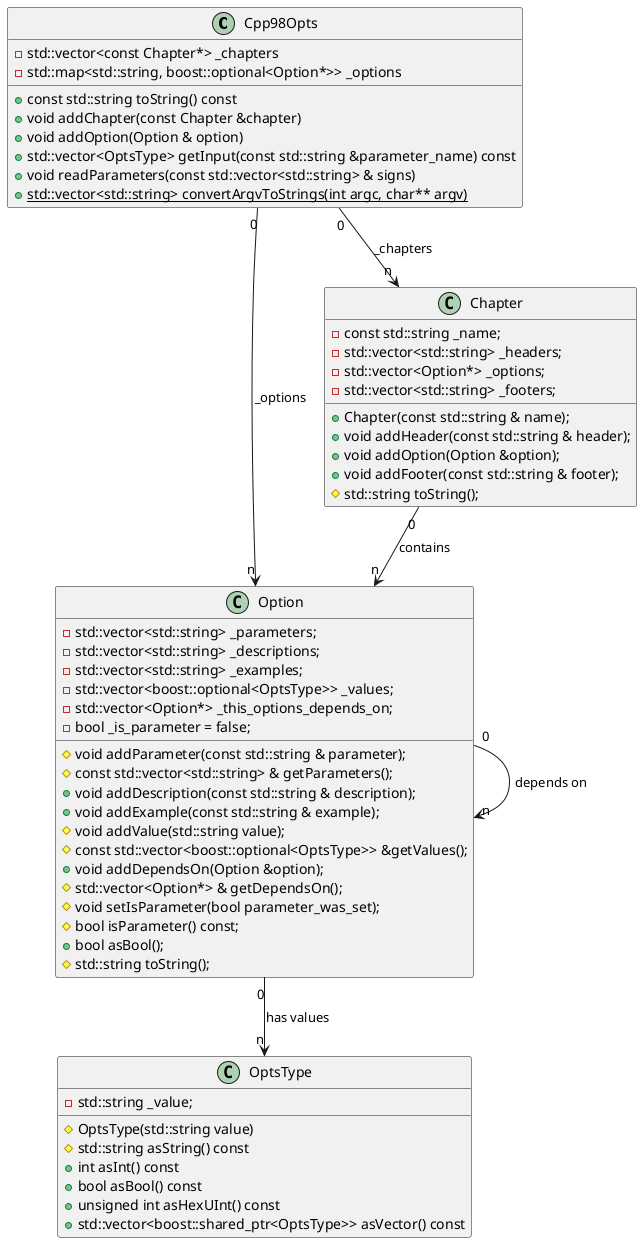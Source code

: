 @startuml
'https://plantuml.com/class-diagram


class Cpp98Opts {

    -std::vector<const Chapter*> _chapters
    -std::map<std::string, boost::optional<Option*>> _options

    +const std::string toString() const
    +void addChapter(const Chapter &chapter)
    +void addOption(Option & option)
    +std::vector<OptsType> getInput(const std::string &parameter_name) const
    +void readParameters(const std::vector<std::string> & signs)
    {static} +std::vector<std::string> convertArgvToStrings(int argc, char** argv)
}

class Option {

    -std::vector<std::string> _parameters;
    -std::vector<std::string> _descriptions;
    -std::vector<std::string> _examples;
    -std::vector<boost::optional<OptsType>> _values;
    -std::vector<Option*> _this_options_depends_on;
    -bool _is_parameter = false;

    #void addParameter(const std::string & parameter);
    #const std::vector<std::string> & getParameters();
    +void addDescription(const std::string & description);
    +void addExample(const std::string & example);
    #void addValue(std::string value);
    #const std::vector<boost::optional<OptsType>> &getValues();
    +void addDependsOn(Option &option);
    #std::vector<Option*> & getDependsOn();
    #void setIsParameter(bool parameter_was_set);
    #bool isParameter() const;
    +bool asBool();
    #std::string toString();
}

class Chapter {

    -const std::string _name;
    -std::vector<std::string> _headers;
    -std::vector<Option*> _options;
    -std::vector<std::string> _footers;

    +Chapter(const std::string & name);
    +void addHeader(const std::string & header);
    +void addOption(Option &option);
    +void addFooter(const std::string & footer);
    #std::string toString();
}

class OptsType {

    -std::string _value;

    #OptsType(std::string value)
    #std::string asString() const
    +int asInt() const
    +bool asBool() const
    +unsigned int asHexUInt() const
    +std::vector<boost::shared_ptr<OptsType>> asVector() const
}

Cpp98Opts "0" --> "n" Chapter : _chapters
Cpp98Opts "0" --> "n" Option : _options

Option "0" --> "n" Option : depends on
Option "0" --> "n" OptsType : has values

Chapter "0" --> "n" Option : contains

@enduml